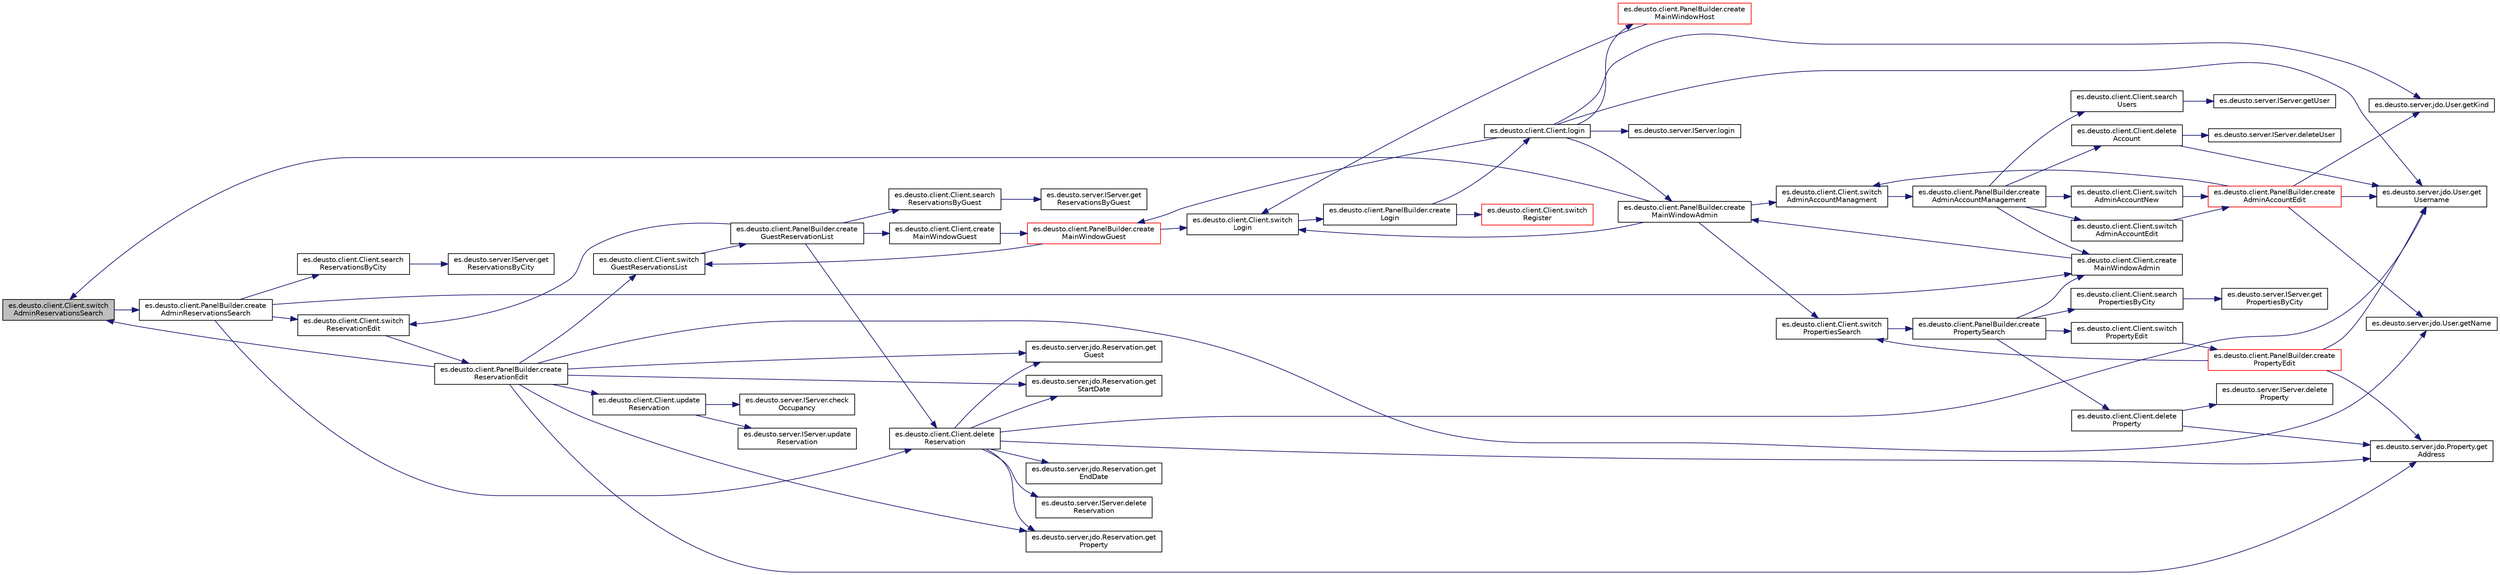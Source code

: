 digraph "es.deusto.client.Client.switchAdminReservationsSearch"
{
 // LATEX_PDF_SIZE
  edge [fontname="Helvetica",fontsize="10",labelfontname="Helvetica",labelfontsize="10"];
  node [fontname="Helvetica",fontsize="10",shape=record];
  rankdir="LR";
  Node1593 [label="es.deusto.client.Client.switch\lAdminReservationsSearch",height=0.2,width=0.4,color="black", fillcolor="grey75", style="filled", fontcolor="black",tooltip=" "];
  Node1593 -> Node1594 [color="midnightblue",fontsize="10",style="solid",fontname="Helvetica"];
  Node1594 [label="es.deusto.client.PanelBuilder.create\lAdminReservationsSearch",height=0.2,width=0.4,color="black", fillcolor="white", style="filled",URL="$classes_1_1deusto_1_1client_1_1_panel_builder.html#adc074dabcf7a18b43dc6d71df8f58963",tooltip=" "];
  Node1594 -> Node1595 [color="midnightblue",fontsize="10",style="solid",fontname="Helvetica"];
  Node1595 [label="es.deusto.client.Client.search\lReservationsByCity",height=0.2,width=0.4,color="black", fillcolor="white", style="filled",URL="$classes_1_1deusto_1_1client_1_1_client.html#a39ca9b32f2ad0be9882ff2e839052d3c",tooltip=" "];
  Node1595 -> Node1596 [color="midnightblue",fontsize="10",style="solid",fontname="Helvetica"];
  Node1596 [label="es.deusto.server.IServer.get\lReservationsByCity",height=0.2,width=0.4,color="black", fillcolor="white", style="filled",URL="$interfacees_1_1deusto_1_1server_1_1_i_server.html#a280b8bd856e215ec5a68743c93e19453",tooltip=" "];
  Node1594 -> Node1597 [color="midnightblue",fontsize="10",style="solid",fontname="Helvetica"];
  Node1597 [label="es.deusto.client.Client.delete\lReservation",height=0.2,width=0.4,color="black", fillcolor="white", style="filled",URL="$classes_1_1deusto_1_1client_1_1_client.html#a4cc2595986dac153bfdca8c59fcffdf7",tooltip=" "];
  Node1597 -> Node1598 [color="midnightblue",fontsize="10",style="solid",fontname="Helvetica"];
  Node1598 [label="es.deusto.server.IServer.delete\lReservation",height=0.2,width=0.4,color="black", fillcolor="white", style="filled",URL="$interfacees_1_1deusto_1_1server_1_1_i_server.html#aa2fa87abed70500d4debb14aefe2580d",tooltip=" "];
  Node1597 -> Node1599 [color="midnightblue",fontsize="10",style="solid",fontname="Helvetica"];
  Node1599 [label="es.deusto.server.jdo.Reservation.get\lProperty",height=0.2,width=0.4,color="black", fillcolor="white", style="filled",URL="$classes_1_1deusto_1_1server_1_1jdo_1_1_reservation.html#ad6ba1913be0e45a818ca41e036019def",tooltip=" "];
  Node1597 -> Node1600 [color="midnightblue",fontsize="10",style="solid",fontname="Helvetica"];
  Node1600 [label="es.deusto.server.jdo.Property.get\lAddress",height=0.2,width=0.4,color="black", fillcolor="white", style="filled",URL="$classes_1_1deusto_1_1server_1_1jdo_1_1_property.html#a4a9554abeb32ae08e921626a37957743",tooltip=" "];
  Node1597 -> Node1601 [color="midnightblue",fontsize="10",style="solid",fontname="Helvetica"];
  Node1601 [label="es.deusto.server.jdo.Reservation.get\lGuest",height=0.2,width=0.4,color="black", fillcolor="white", style="filled",URL="$classes_1_1deusto_1_1server_1_1jdo_1_1_reservation.html#af9f20413df2d9da577f3411ac7496f86",tooltip=" "];
  Node1597 -> Node1602 [color="midnightblue",fontsize="10",style="solid",fontname="Helvetica"];
  Node1602 [label="es.deusto.server.jdo.User.get\lUsername",height=0.2,width=0.4,color="black", fillcolor="white", style="filled",URL="$classes_1_1deusto_1_1server_1_1jdo_1_1_user.html#a40c65b004382179a33a463bcbb950dd3",tooltip=" "];
  Node1597 -> Node1603 [color="midnightblue",fontsize="10",style="solid",fontname="Helvetica"];
  Node1603 [label="es.deusto.server.jdo.Reservation.get\lStartDate",height=0.2,width=0.4,color="black", fillcolor="white", style="filled",URL="$classes_1_1deusto_1_1server_1_1jdo_1_1_reservation.html#ac14e287d27d6de58711ae33704fbb256",tooltip=" "];
  Node1597 -> Node1604 [color="midnightblue",fontsize="10",style="solid",fontname="Helvetica"];
  Node1604 [label="es.deusto.server.jdo.Reservation.get\lEndDate",height=0.2,width=0.4,color="black", fillcolor="white", style="filled",URL="$classes_1_1deusto_1_1server_1_1jdo_1_1_reservation.html#a88ce1e14be519e38eafc9b7c2a7f48d3",tooltip=" "];
  Node1594 -> Node1605 [color="midnightblue",fontsize="10",style="solid",fontname="Helvetica"];
  Node1605 [label="es.deusto.client.Client.switch\lReservationEdit",height=0.2,width=0.4,color="black", fillcolor="white", style="filled",URL="$classes_1_1deusto_1_1client_1_1_client.html#a0f4f5c060e44c9d9d6ed08b652612b13",tooltip=" "];
  Node1605 -> Node1606 [color="midnightblue",fontsize="10",style="solid",fontname="Helvetica"];
  Node1606 [label="es.deusto.client.PanelBuilder.create\lReservationEdit",height=0.2,width=0.4,color="black", fillcolor="white", style="filled",URL="$classes_1_1deusto_1_1client_1_1_panel_builder.html#a7c3b05bd40288bf45dc318f9f26a0377",tooltip=" "];
  Node1606 -> Node1599 [color="midnightblue",fontsize="10",style="solid",fontname="Helvetica"];
  Node1606 -> Node1600 [color="midnightblue",fontsize="10",style="solid",fontname="Helvetica"];
  Node1606 -> Node1601 [color="midnightblue",fontsize="10",style="solid",fontname="Helvetica"];
  Node1606 -> Node1607 [color="midnightblue",fontsize="10",style="solid",fontname="Helvetica"];
  Node1607 [label="es.deusto.server.jdo.User.getName",height=0.2,width=0.4,color="black", fillcolor="white", style="filled",URL="$classes_1_1deusto_1_1server_1_1jdo_1_1_user.html#ae241c2d5fbef940165041c82dc00edad",tooltip=" "];
  Node1606 -> Node1593 [color="midnightblue",fontsize="10",style="solid",fontname="Helvetica"];
  Node1606 -> Node1608 [color="midnightblue",fontsize="10",style="solid",fontname="Helvetica"];
  Node1608 [label="es.deusto.client.Client.switch\lGuestReservationsList",height=0.2,width=0.4,color="black", fillcolor="white", style="filled",URL="$classes_1_1deusto_1_1client_1_1_client.html#abe4b00051f82e6fcf26c236b711cdf15",tooltip=" "];
  Node1608 -> Node1609 [color="midnightblue",fontsize="10",style="solid",fontname="Helvetica"];
  Node1609 [label="es.deusto.client.PanelBuilder.create\lGuestReservationList",height=0.2,width=0.4,color="black", fillcolor="white", style="filled",URL="$classes_1_1deusto_1_1client_1_1_panel_builder.html#a49dcd798d35c7b9b9c05e1353133afe1",tooltip=" "];
  Node1609 -> Node1610 [color="midnightblue",fontsize="10",style="solid",fontname="Helvetica"];
  Node1610 [label="es.deusto.client.Client.search\lReservationsByGuest",height=0.2,width=0.4,color="black", fillcolor="white", style="filled",URL="$classes_1_1deusto_1_1client_1_1_client.html#a15eb47a39952fc424ab92620ed8f544c",tooltip=" "];
  Node1610 -> Node1611 [color="midnightblue",fontsize="10",style="solid",fontname="Helvetica"];
  Node1611 [label="es.deusto.server.IServer.get\lReservationsByGuest",height=0.2,width=0.4,color="black", fillcolor="white", style="filled",URL="$interfacees_1_1deusto_1_1server_1_1_i_server.html#a21f866c368fc268a18c33408f693d665",tooltip=" "];
  Node1609 -> Node1597 [color="midnightblue",fontsize="10",style="solid",fontname="Helvetica"];
  Node1609 -> Node1605 [color="midnightblue",fontsize="10",style="solid",fontname="Helvetica"];
  Node1609 -> Node1612 [color="midnightblue",fontsize="10",style="solid",fontname="Helvetica"];
  Node1612 [label="es.deusto.client.Client.create\lMainWindowGuest",height=0.2,width=0.4,color="black", fillcolor="white", style="filled",URL="$classes_1_1deusto_1_1client_1_1_client.html#ade35c639554c770d3c2494e98c8ecb5c",tooltip=" "];
  Node1612 -> Node1613 [color="midnightblue",fontsize="10",style="solid",fontname="Helvetica"];
  Node1613 [label="es.deusto.client.PanelBuilder.create\lMainWindowGuest",height=0.2,width=0.4,color="red", fillcolor="white", style="filled",URL="$classes_1_1deusto_1_1client_1_1_panel_builder.html#a8969744356db218b0c7ec2131856433d",tooltip=" "];
  Node1613 -> Node1608 [color="midnightblue",fontsize="10",style="solid",fontname="Helvetica"];
  Node1613 -> Node1660 [color="midnightblue",fontsize="10",style="solid",fontname="Helvetica"];
  Node1660 [label="es.deusto.client.Client.switch\lLogin",height=0.2,width=0.4,color="black", fillcolor="white", style="filled",URL="$classes_1_1deusto_1_1client_1_1_client.html#a3649bfd0f4c5465aa12412473082b4a7",tooltip=" "];
  Node1660 -> Node1661 [color="midnightblue",fontsize="10",style="solid",fontname="Helvetica"];
  Node1661 [label="es.deusto.client.PanelBuilder.create\lLogin",height=0.2,width=0.4,color="black", fillcolor="white", style="filled",URL="$classes_1_1deusto_1_1client_1_1_panel_builder.html#a1922794e0ef78f689031499da33f495b",tooltip=" "];
  Node1661 -> Node1662 [color="midnightblue",fontsize="10",style="solid",fontname="Helvetica"];
  Node1662 [label="es.deusto.client.Client.login",height=0.2,width=0.4,color="black", fillcolor="white", style="filled",URL="$classes_1_1deusto_1_1client_1_1_client.html#a5c063d0b51ad320c92aa4d2525d67249",tooltip=" "];
  Node1662 -> Node1663 [color="midnightblue",fontsize="10",style="solid",fontname="Helvetica"];
  Node1663 [label="es.deusto.server.IServer.login",height=0.2,width=0.4,color="black", fillcolor="white", style="filled",URL="$interfacees_1_1deusto_1_1server_1_1_i_server.html#aa89ccd6b34a4dd2bfbd0890b6e5f415b",tooltip=" "];
  Node1662 -> Node1653 [color="midnightblue",fontsize="10",style="solid",fontname="Helvetica"];
  Node1653 [label="es.deusto.server.jdo.User.getKind",height=0.2,width=0.4,color="black", fillcolor="white", style="filled",URL="$classes_1_1deusto_1_1server_1_1jdo_1_1_user.html#a2b769384f6af11b3364933e0843944ed",tooltip=" "];
  Node1662 -> Node1642 [color="midnightblue",fontsize="10",style="solid",fontname="Helvetica"];
  Node1642 [label="es.deusto.client.PanelBuilder.create\lMainWindowAdmin",height=0.2,width=0.4,color="black", fillcolor="white", style="filled",URL="$classes_1_1deusto_1_1client_1_1_panel_builder.html#a32b7942177958f07263535d6d255556b",tooltip=" "];
  Node1642 -> Node1639 [color="midnightblue",fontsize="10",style="solid",fontname="Helvetica"];
  Node1639 [label="es.deusto.client.Client.switch\lPropertiesSearch",height=0.2,width=0.4,color="black", fillcolor="white", style="filled",URL="$classes_1_1deusto_1_1client_1_1_client.html#af87b7fcbe691ef0a31dbc6849a037415",tooltip=" "];
  Node1639 -> Node1640 [color="midnightblue",fontsize="10",style="solid",fontname="Helvetica"];
  Node1640 [label="es.deusto.client.PanelBuilder.create\lPropertySearch",height=0.2,width=0.4,color="black", fillcolor="white", style="filled",URL="$classes_1_1deusto_1_1client_1_1_panel_builder.html#a96fdce41db963997c711d646563c69e0",tooltip=" "];
  Node1640 -> Node1616 [color="midnightblue",fontsize="10",style="solid",fontname="Helvetica"];
  Node1616 [label="es.deusto.client.Client.search\lPropertiesByCity",height=0.2,width=0.4,color="black", fillcolor="white", style="filled",URL="$classes_1_1deusto_1_1client_1_1_client.html#a2d9b5c673ef56bd5662e8dd4a66d9fc6",tooltip=" "];
  Node1616 -> Node1617 [color="midnightblue",fontsize="10",style="solid",fontname="Helvetica"];
  Node1617 [label="es.deusto.server.IServer.get\lPropertiesByCity",height=0.2,width=0.4,color="black", fillcolor="white", style="filled",URL="$interfacees_1_1deusto_1_1server_1_1_i_server.html#a0790432014b61ed1a65b70c8065f3112",tooltip=" "];
  Node1640 -> Node1631 [color="midnightblue",fontsize="10",style="solid",fontname="Helvetica"];
  Node1631 [label="es.deusto.client.Client.delete\lProperty",height=0.2,width=0.4,color="black", fillcolor="white", style="filled",URL="$classes_1_1deusto_1_1client_1_1_client.html#a6173ae3d7f6aa82a2f6b68349677b5e5",tooltip=" "];
  Node1631 -> Node1632 [color="midnightblue",fontsize="10",style="solid",fontname="Helvetica"];
  Node1632 [label="es.deusto.server.IServer.delete\lProperty",height=0.2,width=0.4,color="black", fillcolor="white", style="filled",URL="$interfacees_1_1deusto_1_1server_1_1_i_server.html#a1ce4ff9676e7b397b721e8414f6ca7b7",tooltip=" "];
  Node1631 -> Node1600 [color="midnightblue",fontsize="10",style="solid",fontname="Helvetica"];
  Node1640 -> Node1633 [color="midnightblue",fontsize="10",style="solid",fontname="Helvetica"];
  Node1633 [label="es.deusto.client.Client.switch\lPropertyEdit",height=0.2,width=0.4,color="black", fillcolor="white", style="filled",URL="$classes_1_1deusto_1_1client_1_1_client.html#a5dd6469d4428fe705fce4087aa386602",tooltip=" "];
  Node1633 -> Node1634 [color="midnightblue",fontsize="10",style="solid",fontname="Helvetica"];
  Node1634 [label="es.deusto.client.PanelBuilder.create\lPropertyEdit",height=0.2,width=0.4,color="red", fillcolor="white", style="filled",URL="$classes_1_1deusto_1_1client_1_1_panel_builder.html#aeaa0ead483ff83c6a51a96eddaa8795a",tooltip=" "];
  Node1634 -> Node1600 [color="midnightblue",fontsize="10",style="solid",fontname="Helvetica"];
  Node1634 -> Node1639 [color="midnightblue",fontsize="10",style="solid",fontname="Helvetica"];
  Node1634 -> Node1602 [color="midnightblue",fontsize="10",style="solid",fontname="Helvetica"];
  Node1640 -> Node1641 [color="midnightblue",fontsize="10",style="solid",fontname="Helvetica"];
  Node1641 [label="es.deusto.client.Client.create\lMainWindowAdmin",height=0.2,width=0.4,color="black", fillcolor="white", style="filled",URL="$classes_1_1deusto_1_1client_1_1_client.html#a1628f28a7a5758510ccb6a4d1fa697a9",tooltip=" "];
  Node1641 -> Node1642 [color="midnightblue",fontsize="10",style="solid",fontname="Helvetica"];
  Node1642 -> Node1643 [color="midnightblue",fontsize="10",style="solid",fontname="Helvetica"];
  Node1643 [label="es.deusto.client.Client.switch\lAdminAccountManagment",height=0.2,width=0.4,color="black", fillcolor="white", style="filled",URL="$classes_1_1deusto_1_1client_1_1_client.html#a2f806363c591a46a42ca419df7ce4ef0",tooltip=" "];
  Node1643 -> Node1644 [color="midnightblue",fontsize="10",style="solid",fontname="Helvetica"];
  Node1644 [label="es.deusto.client.PanelBuilder.create\lAdminAccountManagement",height=0.2,width=0.4,color="black", fillcolor="white", style="filled",URL="$classes_1_1deusto_1_1client_1_1_panel_builder.html#a76906aa362d3a389bda577a79b413374",tooltip=" "];
  Node1644 -> Node1645 [color="midnightblue",fontsize="10",style="solid",fontname="Helvetica"];
  Node1645 [label="es.deusto.client.Client.search\lUsers",height=0.2,width=0.4,color="black", fillcolor="white", style="filled",URL="$classes_1_1deusto_1_1client_1_1_client.html#ad3c463db80a7bf9a06bcce403fc19a0a",tooltip=" "];
  Node1645 -> Node1646 [color="midnightblue",fontsize="10",style="solid",fontname="Helvetica"];
  Node1646 [label="es.deusto.server.IServer.getUser",height=0.2,width=0.4,color="black", fillcolor="white", style="filled",URL="$interfacees_1_1deusto_1_1server_1_1_i_server.html#a10f923e205a2423c8246d7ea59de6dac",tooltip=" "];
  Node1644 -> Node1647 [color="midnightblue",fontsize="10",style="solid",fontname="Helvetica"];
  Node1647 [label="es.deusto.client.Client.delete\lAccount",height=0.2,width=0.4,color="black", fillcolor="white", style="filled",URL="$classes_1_1deusto_1_1client_1_1_client.html#ac4ca2d9c787126ab9efa15192586e195",tooltip=" "];
  Node1647 -> Node1648 [color="midnightblue",fontsize="10",style="solid",fontname="Helvetica"];
  Node1648 [label="es.deusto.server.IServer.deleteUser",height=0.2,width=0.4,color="black", fillcolor="white", style="filled",URL="$interfacees_1_1deusto_1_1server_1_1_i_server.html#a250204efd64d1e2c79cfb3923cf6a576",tooltip=" "];
  Node1647 -> Node1602 [color="midnightblue",fontsize="10",style="solid",fontname="Helvetica"];
  Node1644 -> Node1649 [color="midnightblue",fontsize="10",style="solid",fontname="Helvetica"];
  Node1649 [label="es.deusto.client.Client.switch\lAdminAccountEdit",height=0.2,width=0.4,color="black", fillcolor="white", style="filled",URL="$classes_1_1deusto_1_1client_1_1_client.html#a60c21761b82af9149afcf18fdebbc417",tooltip=" "];
  Node1649 -> Node1650 [color="midnightblue",fontsize="10",style="solid",fontname="Helvetica"];
  Node1650 [label="es.deusto.client.PanelBuilder.create\lAdminAccountEdit",height=0.2,width=0.4,color="red", fillcolor="white", style="filled",URL="$classes_1_1deusto_1_1client_1_1_panel_builder.html#ab47c3bca19d01967d895e0dd7d3ad2f4",tooltip=" "];
  Node1650 -> Node1602 [color="midnightblue",fontsize="10",style="solid",fontname="Helvetica"];
  Node1650 -> Node1607 [color="midnightblue",fontsize="10",style="solid",fontname="Helvetica"];
  Node1650 -> Node1653 [color="midnightblue",fontsize="10",style="solid",fontname="Helvetica"];
  Node1650 -> Node1643 [color="midnightblue",fontsize="10",style="solid",fontname="Helvetica"];
  Node1644 -> Node1659 [color="midnightblue",fontsize="10",style="solid",fontname="Helvetica"];
  Node1659 [label="es.deusto.client.Client.switch\lAdminAccountNew",height=0.2,width=0.4,color="black", fillcolor="white", style="filled",URL="$classes_1_1deusto_1_1client_1_1_client.html#a7b9ebc242c5d265ebeacb379034c9b7b",tooltip=" "];
  Node1659 -> Node1650 [color="midnightblue",fontsize="10",style="solid",fontname="Helvetica"];
  Node1644 -> Node1641 [color="midnightblue",fontsize="10",style="solid",fontname="Helvetica"];
  Node1642 -> Node1593 [color="midnightblue",fontsize="10",style="solid",fontname="Helvetica"];
  Node1642 -> Node1660 [color="midnightblue",fontsize="10",style="solid",fontname="Helvetica"];
  Node1662 -> Node1602 [color="midnightblue",fontsize="10",style="solid",fontname="Helvetica"];
  Node1662 -> Node1626 [color="midnightblue",fontsize="10",style="solid",fontname="Helvetica"];
  Node1626 [label="es.deusto.client.PanelBuilder.create\lMainWindowHost",height=0.2,width=0.4,color="red", fillcolor="white", style="filled",URL="$classes_1_1deusto_1_1client_1_1_panel_builder.html#a0d8f1d6c73010786f5b1765fdc490e4b",tooltip=" "];
  Node1626 -> Node1660 [color="midnightblue",fontsize="10",style="solid",fontname="Helvetica"];
  Node1662 -> Node1613 [color="midnightblue",fontsize="10",style="solid",fontname="Helvetica"];
  Node1661 -> Node1664 [color="midnightblue",fontsize="10",style="solid",fontname="Helvetica"];
  Node1664 [label="es.deusto.client.Client.switch\lRegister",height=0.2,width=0.4,color="red", fillcolor="white", style="filled",URL="$classes_1_1deusto_1_1client_1_1_client.html#a4d905b598ea8ff38f06e9a12b81dcab2",tooltip=" "];
  Node1606 -> Node1679 [color="midnightblue",fontsize="10",style="solid",fontname="Helvetica"];
  Node1679 [label="es.deusto.client.Client.update\lReservation",height=0.2,width=0.4,color="black", fillcolor="white", style="filled",URL="$classes_1_1deusto_1_1client_1_1_client.html#ac781efe66a63d8f6395b696a314c493b",tooltip=" "];
  Node1679 -> Node1621 [color="midnightblue",fontsize="10",style="solid",fontname="Helvetica"];
  Node1621 [label="es.deusto.server.IServer.check\lOccupancy",height=0.2,width=0.4,color="black", fillcolor="white", style="filled",URL="$interfacees_1_1deusto_1_1server_1_1_i_server.html#ab35ccae2e60c045856735dd2fce4813f",tooltip=" "];
  Node1679 -> Node1680 [color="midnightblue",fontsize="10",style="solid",fontname="Helvetica"];
  Node1680 [label="es.deusto.server.IServer.update\lReservation",height=0.2,width=0.4,color="black", fillcolor="white", style="filled",URL="$interfacees_1_1deusto_1_1server_1_1_i_server.html#afdd6b7239496e39042c6f8feeacd7ec2",tooltip=" "];
  Node1606 -> Node1603 [color="midnightblue",fontsize="10",style="solid",fontname="Helvetica"];
  Node1594 -> Node1641 [color="midnightblue",fontsize="10",style="solid",fontname="Helvetica"];
}

